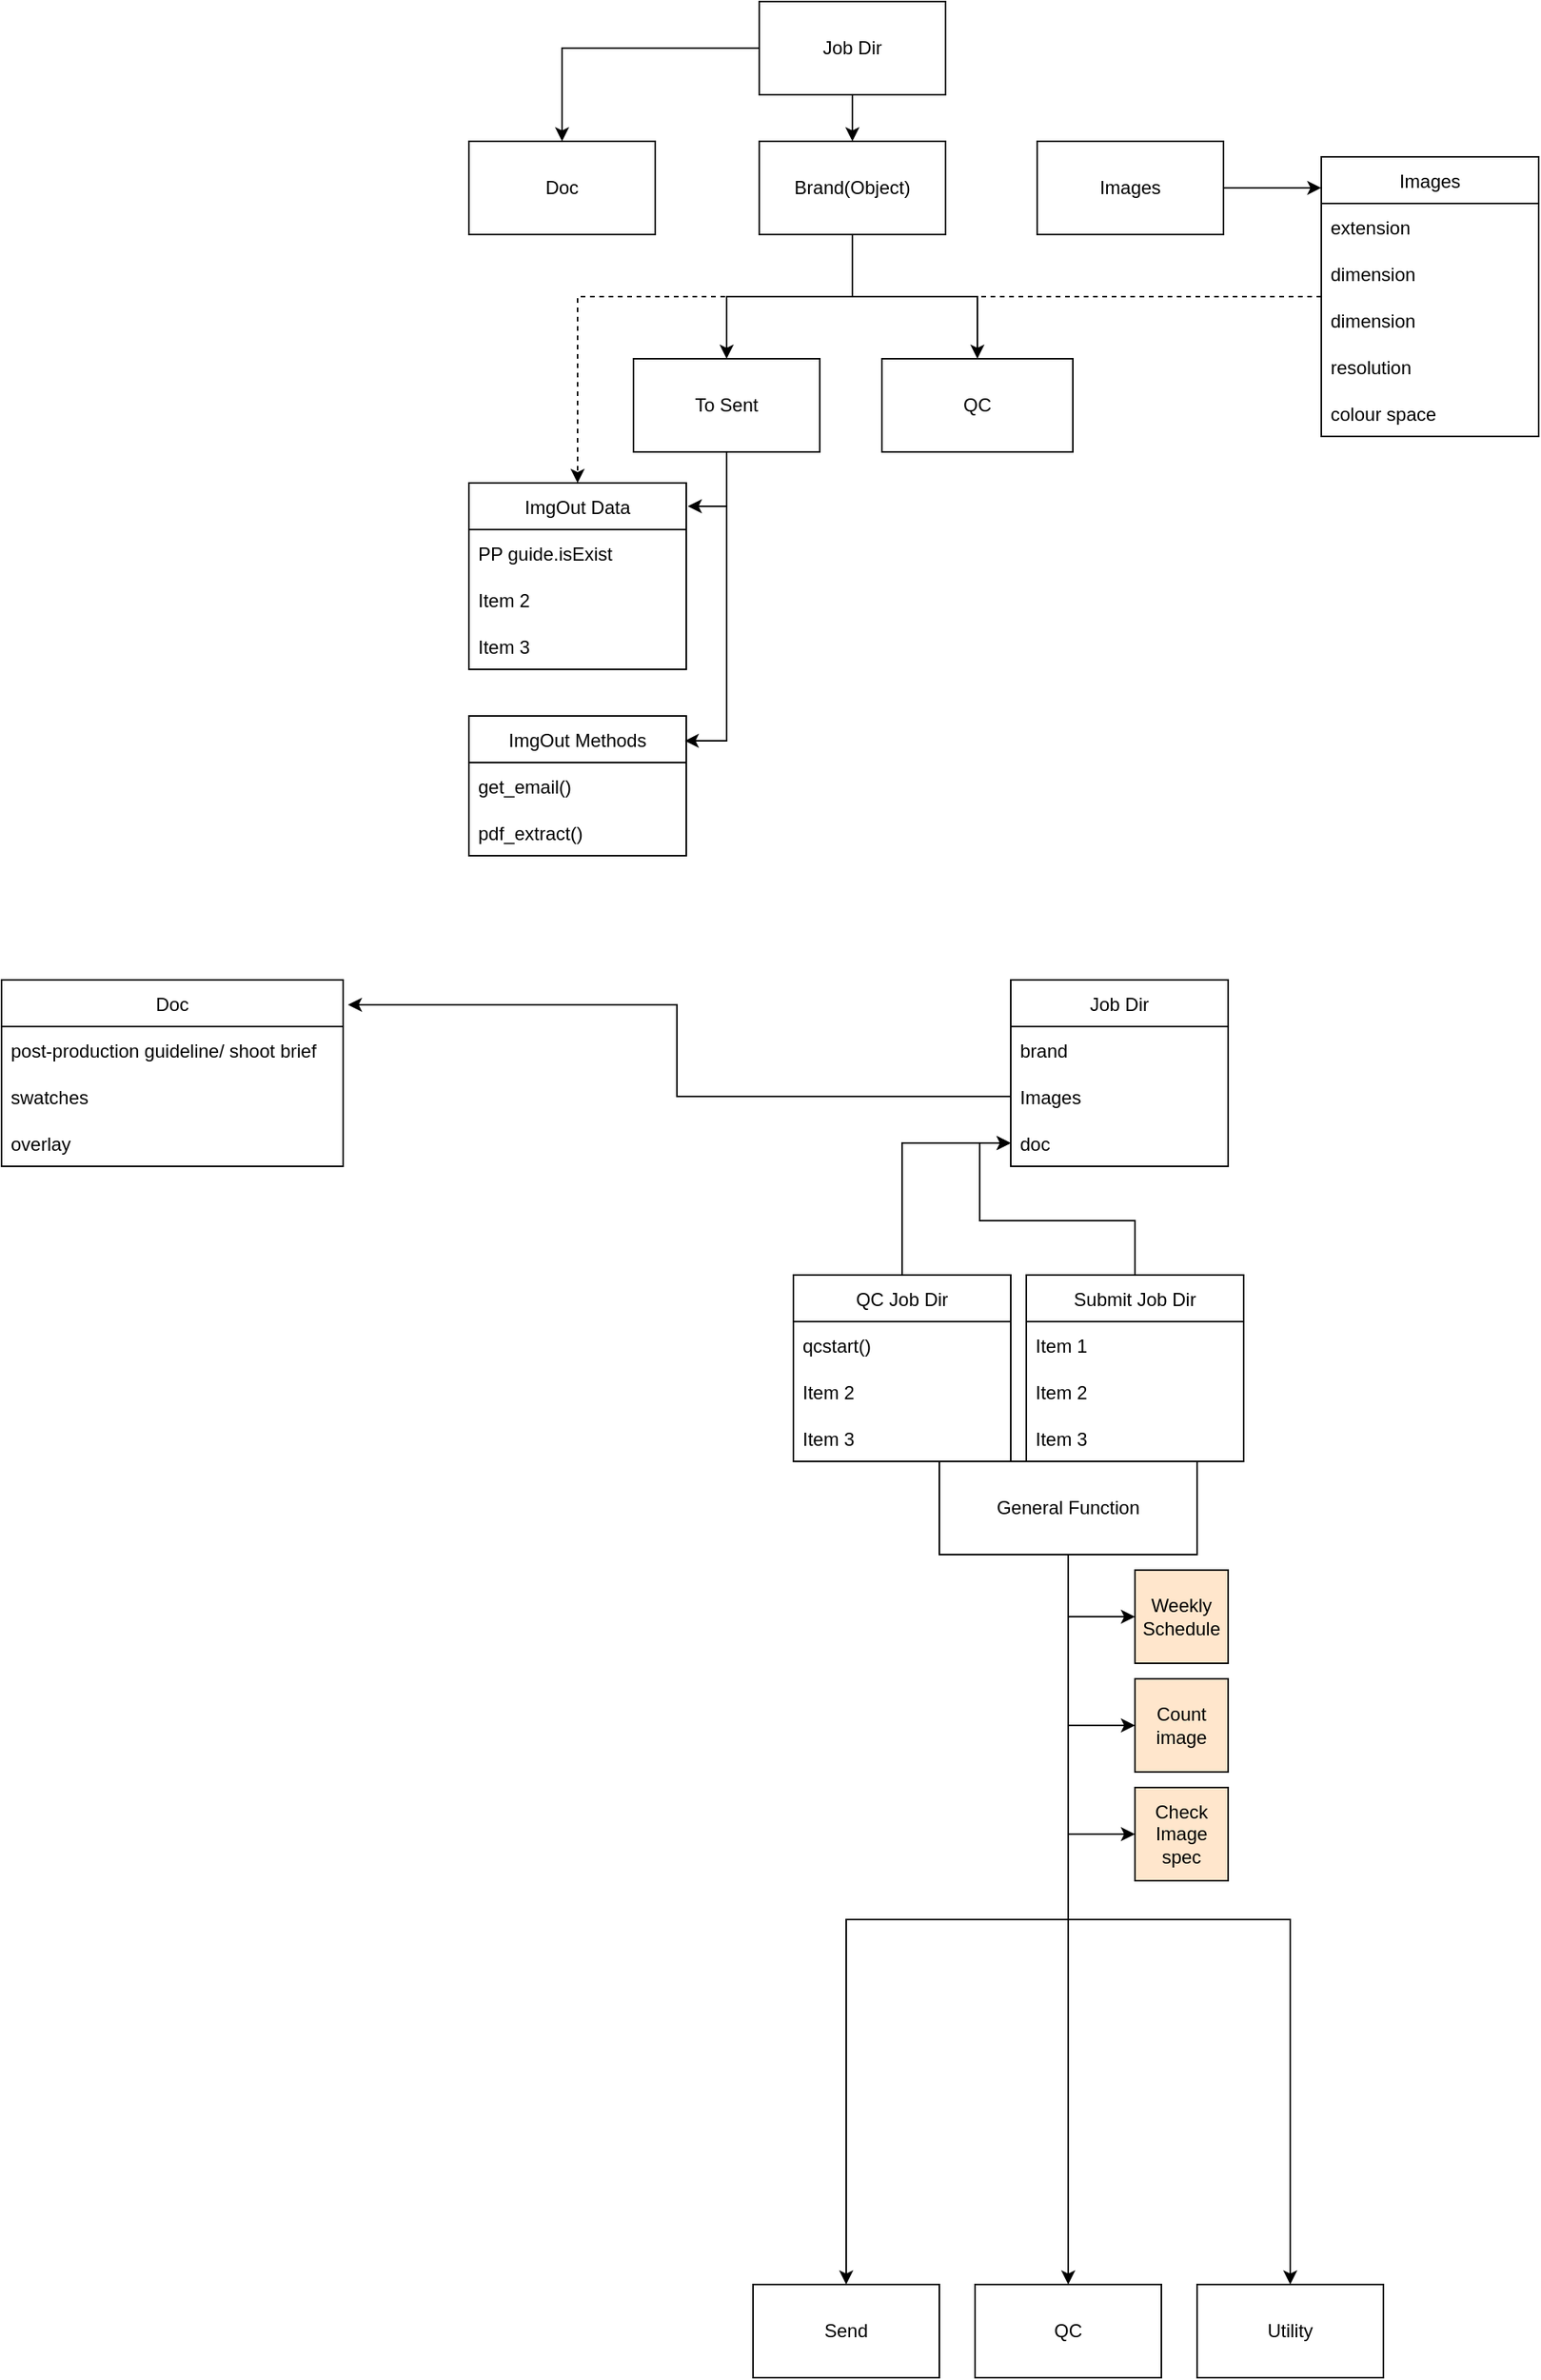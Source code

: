 <mxfile version="20.1.1" type="github">
  <diagram id="C5RBs43oDa-KdzZeNtuy" name="Page-1">
    <mxGraphModel dx="2253" dy="1881" grid="1" gridSize="10" guides="1" tooltips="1" connect="1" arrows="1" fold="1" page="1" pageScale="1" pageWidth="827" pageHeight="1169" math="0" shadow="0">
      <root>
        <mxCell id="WIyWlLk6GJQsqaUBKTNV-0" />
        <mxCell id="WIyWlLk6GJQsqaUBKTNV-1" parent="WIyWlLk6GJQsqaUBKTNV-0" />
        <mxCell id="lcXrM0N4Hb1fk3FUeHap-44" style="edgeStyle=orthogonalEdgeStyle;rounded=0;orthogonalLoop=1;jettySize=auto;html=1;exitX=0.5;exitY=1;exitDx=0;exitDy=0;entryX=0;entryY=0.5;entryDx=0;entryDy=0;" parent="WIyWlLk6GJQsqaUBKTNV-1" source="lcXrM0N4Hb1fk3FUeHap-1" target="lcXrM0N4Hb1fk3FUeHap-39" edge="1">
          <mxGeometry relative="1" as="geometry" />
        </mxCell>
        <mxCell id="lcXrM0N4Hb1fk3FUeHap-52" style="edgeStyle=orthogonalEdgeStyle;rounded=0;orthogonalLoop=1;jettySize=auto;html=1;entryX=0.5;entryY=0;entryDx=0;entryDy=0;" parent="WIyWlLk6GJQsqaUBKTNV-1" source="lcXrM0N4Hb1fk3FUeHap-1" target="lcXrM0N4Hb1fk3FUeHap-37" edge="1">
          <mxGeometry relative="1" as="geometry" />
        </mxCell>
        <mxCell id="lcXrM0N4Hb1fk3FUeHap-53" style="edgeStyle=orthogonalEdgeStyle;rounded=0;orthogonalLoop=1;jettySize=auto;html=1;entryX=0.5;entryY=0;entryDx=0;entryDy=0;exitX=0.5;exitY=1;exitDx=0;exitDy=0;" parent="WIyWlLk6GJQsqaUBKTNV-1" source="lcXrM0N4Hb1fk3FUeHap-1" target="lcXrM0N4Hb1fk3FUeHap-34" edge="1">
          <mxGeometry relative="1" as="geometry">
            <mxPoint x="320" y="360" as="targetPoint" />
          </mxGeometry>
        </mxCell>
        <mxCell id="lcXrM0N4Hb1fk3FUeHap-55" style="edgeStyle=orthogonalEdgeStyle;rounded=0;orthogonalLoop=1;jettySize=auto;html=1;entryX=0.5;entryY=0;entryDx=0;entryDy=0;exitX=0.5;exitY=1;exitDx=0;exitDy=0;" parent="WIyWlLk6GJQsqaUBKTNV-1" source="lcXrM0N4Hb1fk3FUeHap-1" target="lcXrM0N4Hb1fk3FUeHap-38" edge="1">
          <mxGeometry relative="1" as="geometry" />
        </mxCell>
        <mxCell id="lcXrM0N4Hb1fk3FUeHap-56" style="edgeStyle=orthogonalEdgeStyle;rounded=0;orthogonalLoop=1;jettySize=auto;html=1;entryX=0.5;entryY=1;entryDx=0;entryDy=0;" parent="WIyWlLk6GJQsqaUBKTNV-1" source="lcXrM0N4Hb1fk3FUeHap-1" target="lcXrM0N4Hb1fk3FUeHap-41" edge="1">
          <mxGeometry relative="1" as="geometry" />
        </mxCell>
        <mxCell id="lcXrM0N4Hb1fk3FUeHap-59" style="edgeStyle=orthogonalEdgeStyle;rounded=0;orthogonalLoop=1;jettySize=auto;html=1;entryX=0.5;entryY=1;entryDx=0;entryDy=0;" parent="WIyWlLk6GJQsqaUBKTNV-1" source="lcXrM0N4Hb1fk3FUeHap-1" target="lcXrM0N4Hb1fk3FUeHap-58" edge="1">
          <mxGeometry relative="1" as="geometry" />
        </mxCell>
        <mxCell id="lcXrM0N4Hb1fk3FUeHap-1" value="General Function" style="rounded=0;whiteSpace=wrap;html=1;" parent="WIyWlLk6GJQsqaUBKTNV-1" vertex="1">
          <mxGeometry x="314" y="-160" width="166" height="60" as="geometry" />
        </mxCell>
        <mxCell id="lcXrM0N4Hb1fk3FUeHap-34" value="Send" style="whiteSpace=wrap;html=1;rounded=0;" parent="WIyWlLk6GJQsqaUBKTNV-1" vertex="1">
          <mxGeometry x="194" y="370" width="120" height="60" as="geometry" />
        </mxCell>
        <mxCell id="lcXrM0N4Hb1fk3FUeHap-37" value="QC" style="whiteSpace=wrap;html=1;rounded=0;" parent="WIyWlLk6GJQsqaUBKTNV-1" vertex="1">
          <mxGeometry x="337" y="370" width="120" height="60" as="geometry" />
        </mxCell>
        <mxCell id="lcXrM0N4Hb1fk3FUeHap-38" value="Utility" style="whiteSpace=wrap;html=1;rounded=0;" parent="WIyWlLk6GJQsqaUBKTNV-1" vertex="1">
          <mxGeometry x="480" y="370" width="120" height="60" as="geometry" />
        </mxCell>
        <mxCell id="lcXrM0N4Hb1fk3FUeHap-39" value="Weekly Schedule" style="whiteSpace=wrap;html=1;rounded=0;fillColor=#FFE6CC;" parent="WIyWlLk6GJQsqaUBKTNV-1" vertex="1">
          <mxGeometry x="440" y="-90" width="60" height="60" as="geometry" />
        </mxCell>
        <mxCell id="lcXrM0N4Hb1fk3FUeHap-40" style="edgeStyle=none;rounded=0;orthogonalLoop=1;jettySize=auto;html=1;exitX=1;exitY=0.75;exitDx=0;exitDy=0;" parent="WIyWlLk6GJQsqaUBKTNV-1" source="lcXrM0N4Hb1fk3FUeHap-39" target="lcXrM0N4Hb1fk3FUeHap-39" edge="1">
          <mxGeometry relative="1" as="geometry" />
        </mxCell>
        <mxCell id="lcXrM0N4Hb1fk3FUeHap-41" value="Count image" style="whiteSpace=wrap;html=1;rounded=0;fillColor=#FFE6CC;direction=south;" parent="WIyWlLk6GJQsqaUBKTNV-1" vertex="1">
          <mxGeometry x="440" y="-20" width="60" height="60" as="geometry" />
        </mxCell>
        <mxCell id="lcXrM0N4Hb1fk3FUeHap-58" value="Check&lt;br&gt;Image spec" style="whiteSpace=wrap;html=1;rounded=0;fillColor=#FFE6CC;direction=south;" parent="WIyWlLk6GJQsqaUBKTNV-1" vertex="1">
          <mxGeometry x="440" y="50" width="60" height="60" as="geometry" />
        </mxCell>
        <mxCell id="uOcTOVICnpgIK9QM16jQ-22" style="edgeStyle=orthogonalEdgeStyle;rounded=0;orthogonalLoop=1;jettySize=auto;html=1;entryX=0.5;entryY=0;entryDx=0;entryDy=0;dashed=1;" edge="1" parent="WIyWlLk6GJQsqaUBKTNV-1" source="jGZXXcA7KvOJNHB1vB-I-1" target="uOcTOVICnpgIK9QM16jQ-16">
          <mxGeometry relative="1" as="geometry" />
        </mxCell>
        <mxCell id="jGZXXcA7KvOJNHB1vB-I-1" value="Images" style="swimlane;fontStyle=0;childLayout=stackLayout;horizontal=1;startSize=30;horizontalStack=0;resizeParent=1;resizeParentMax=0;resizeLast=0;collapsible=1;marginBottom=0;" parent="WIyWlLk6GJQsqaUBKTNV-1" vertex="1">
          <mxGeometry x="560" y="-1000" width="140" height="180" as="geometry" />
        </mxCell>
        <mxCell id="jGZXXcA7KvOJNHB1vB-I-2" value="extension" style="text;strokeColor=none;fillColor=none;align=left;verticalAlign=middle;spacingLeft=4;spacingRight=4;overflow=hidden;points=[[0,0.5],[1,0.5]];portConstraint=eastwest;rotatable=0;" parent="jGZXXcA7KvOJNHB1vB-I-1" vertex="1">
          <mxGeometry y="30" width="140" height="30" as="geometry" />
        </mxCell>
        <mxCell id="jGZXXcA7KvOJNHB1vB-I-13" value="dimension" style="text;strokeColor=none;fillColor=none;align=left;verticalAlign=middle;spacingLeft=4;spacingRight=4;overflow=hidden;points=[[0,0.5],[1,0.5]];portConstraint=eastwest;rotatable=0;" parent="jGZXXcA7KvOJNHB1vB-I-1" vertex="1">
          <mxGeometry y="60" width="140" height="30" as="geometry" />
        </mxCell>
        <mxCell id="jGZXXcA7KvOJNHB1vB-I-3" value="dimension" style="text;strokeColor=none;fillColor=none;align=left;verticalAlign=middle;spacingLeft=4;spacingRight=4;overflow=hidden;points=[[0,0.5],[1,0.5]];portConstraint=eastwest;rotatable=0;" parent="jGZXXcA7KvOJNHB1vB-I-1" vertex="1">
          <mxGeometry y="90" width="140" height="30" as="geometry" />
        </mxCell>
        <mxCell id="jGZXXcA7KvOJNHB1vB-I-4" value="resolution" style="text;strokeColor=none;fillColor=none;align=left;verticalAlign=middle;spacingLeft=4;spacingRight=4;overflow=hidden;points=[[0,0.5],[1,0.5]];portConstraint=eastwest;rotatable=0;" parent="jGZXXcA7KvOJNHB1vB-I-1" vertex="1">
          <mxGeometry y="120" width="140" height="30" as="geometry" />
        </mxCell>
        <mxCell id="jGZXXcA7KvOJNHB1vB-I-5" value="colour space" style="text;strokeColor=none;fillColor=none;align=left;verticalAlign=middle;spacingLeft=4;spacingRight=4;overflow=hidden;points=[[0,0.5],[1,0.5]];portConstraint=eastwest;rotatable=0;" parent="jGZXXcA7KvOJNHB1vB-I-1" vertex="1">
          <mxGeometry y="150" width="140" height="30" as="geometry" />
        </mxCell>
        <mxCell id="jGZXXcA7KvOJNHB1vB-I-7" value="Job Dir" style="swimlane;fontStyle=0;childLayout=stackLayout;horizontal=1;startSize=30;horizontalStack=0;resizeParent=1;resizeParentMax=0;resizeLast=0;collapsible=1;marginBottom=0;" parent="WIyWlLk6GJQsqaUBKTNV-1" vertex="1">
          <mxGeometry x="360" y="-470" width="140" height="120" as="geometry" />
        </mxCell>
        <mxCell id="jGZXXcA7KvOJNHB1vB-I-8" value="brand" style="text;strokeColor=none;fillColor=none;align=left;verticalAlign=middle;spacingLeft=4;spacingRight=4;overflow=hidden;points=[[0,0.5],[1,0.5]];portConstraint=eastwest;rotatable=0;" parent="jGZXXcA7KvOJNHB1vB-I-7" vertex="1">
          <mxGeometry y="30" width="140" height="30" as="geometry" />
        </mxCell>
        <mxCell id="jGZXXcA7KvOJNHB1vB-I-9" value="Images" style="text;strokeColor=none;fillColor=none;align=left;verticalAlign=middle;spacingLeft=4;spacingRight=4;overflow=hidden;points=[[0,0.5],[1,0.5]];portConstraint=eastwest;rotatable=0;" parent="jGZXXcA7KvOJNHB1vB-I-7" vertex="1">
          <mxGeometry y="60" width="140" height="30" as="geometry" />
        </mxCell>
        <mxCell id="jGZXXcA7KvOJNHB1vB-I-10" value="doc" style="text;strokeColor=none;fillColor=none;align=left;verticalAlign=middle;spacingLeft=4;spacingRight=4;overflow=hidden;points=[[0,0.5],[1,0.5]];portConstraint=eastwest;rotatable=0;" parent="jGZXXcA7KvOJNHB1vB-I-7" vertex="1">
          <mxGeometry y="90" width="140" height="30" as="geometry" />
        </mxCell>
        <mxCell id="jGZXXcA7KvOJNHB1vB-I-16" value="ImgOut Methods" style="swimlane;fontStyle=0;childLayout=stackLayout;horizontal=1;startSize=30;horizontalStack=0;resizeParent=1;resizeParentMax=0;resizeLast=0;collapsible=1;marginBottom=0;" parent="WIyWlLk6GJQsqaUBKTNV-1" vertex="1">
          <mxGeometry x="11" y="-640" width="140" height="90" as="geometry" />
        </mxCell>
        <mxCell id="jGZXXcA7KvOJNHB1vB-I-17" value="get_email()" style="text;strokeColor=none;fillColor=none;align=left;verticalAlign=middle;spacingLeft=4;spacingRight=4;overflow=hidden;points=[[0,0.5],[1,0.5]];portConstraint=eastwest;rotatable=0;" parent="jGZXXcA7KvOJNHB1vB-I-16" vertex="1">
          <mxGeometry y="30" width="140" height="30" as="geometry" />
        </mxCell>
        <mxCell id="jGZXXcA7KvOJNHB1vB-I-19" value="pdf_extract()" style="text;strokeColor=none;fillColor=none;align=left;verticalAlign=middle;spacingLeft=4;spacingRight=4;overflow=hidden;points=[[0,0.5],[1,0.5]];portConstraint=eastwest;rotatable=0;" parent="jGZXXcA7KvOJNHB1vB-I-16" vertex="1">
          <mxGeometry y="60" width="140" height="30" as="geometry" />
        </mxCell>
        <mxCell id="jGZXXcA7KvOJNHB1vB-I-33" style="edgeStyle=orthogonalEdgeStyle;rounded=0;orthogonalLoop=1;jettySize=auto;html=1;" parent="WIyWlLk6GJQsqaUBKTNV-1" source="jGZXXcA7KvOJNHB1vB-I-20" target="jGZXXcA7KvOJNHB1vB-I-10" edge="1">
          <mxGeometry relative="1" as="geometry" />
        </mxCell>
        <mxCell id="jGZXXcA7KvOJNHB1vB-I-20" value="QC Job Dir" style="swimlane;fontStyle=0;childLayout=stackLayout;horizontal=1;startSize=30;horizontalStack=0;resizeParent=1;resizeParentMax=0;resizeLast=0;collapsible=1;marginBottom=0;" parent="WIyWlLk6GJQsqaUBKTNV-1" vertex="1">
          <mxGeometry x="220" y="-280" width="140" height="120" as="geometry" />
        </mxCell>
        <mxCell id="jGZXXcA7KvOJNHB1vB-I-21" value="qcstart()" style="text;strokeColor=none;fillColor=none;align=left;verticalAlign=middle;spacingLeft=4;spacingRight=4;overflow=hidden;points=[[0,0.5],[1,0.5]];portConstraint=eastwest;rotatable=0;" parent="jGZXXcA7KvOJNHB1vB-I-20" vertex="1">
          <mxGeometry y="30" width="140" height="30" as="geometry" />
        </mxCell>
        <mxCell id="jGZXXcA7KvOJNHB1vB-I-22" value="Item 2" style="text;strokeColor=none;fillColor=none;align=left;verticalAlign=middle;spacingLeft=4;spacingRight=4;overflow=hidden;points=[[0,0.5],[1,0.5]];portConstraint=eastwest;rotatable=0;" parent="jGZXXcA7KvOJNHB1vB-I-20" vertex="1">
          <mxGeometry y="60" width="140" height="30" as="geometry" />
        </mxCell>
        <mxCell id="jGZXXcA7KvOJNHB1vB-I-23" value="Item 3" style="text;strokeColor=none;fillColor=none;align=left;verticalAlign=middle;spacingLeft=4;spacingRight=4;overflow=hidden;points=[[0,0.5],[1,0.5]];portConstraint=eastwest;rotatable=0;" parent="jGZXXcA7KvOJNHB1vB-I-20" vertex="1">
          <mxGeometry y="90" width="140" height="30" as="geometry" />
        </mxCell>
        <mxCell id="jGZXXcA7KvOJNHB1vB-I-34" style="edgeStyle=orthogonalEdgeStyle;rounded=0;orthogonalLoop=1;jettySize=auto;html=1;exitX=0.5;exitY=0;exitDx=0;exitDy=0;entryX=0;entryY=0.5;entryDx=0;entryDy=0;" parent="WIyWlLk6GJQsqaUBKTNV-1" source="jGZXXcA7KvOJNHB1vB-I-28" target="jGZXXcA7KvOJNHB1vB-I-10" edge="1">
          <mxGeometry relative="1" as="geometry" />
        </mxCell>
        <mxCell id="jGZXXcA7KvOJNHB1vB-I-28" value="Submit Job Dir" style="swimlane;fontStyle=0;childLayout=stackLayout;horizontal=1;startSize=30;horizontalStack=0;resizeParent=1;resizeParentMax=0;resizeLast=0;collapsible=1;marginBottom=0;" parent="WIyWlLk6GJQsqaUBKTNV-1" vertex="1">
          <mxGeometry x="370" y="-280" width="140" height="120" as="geometry" />
        </mxCell>
        <mxCell id="jGZXXcA7KvOJNHB1vB-I-29" value="Item 1" style="text;strokeColor=none;fillColor=none;align=left;verticalAlign=middle;spacingLeft=4;spacingRight=4;overflow=hidden;points=[[0,0.5],[1,0.5]];portConstraint=eastwest;rotatable=0;" parent="jGZXXcA7KvOJNHB1vB-I-28" vertex="1">
          <mxGeometry y="30" width="140" height="30" as="geometry" />
        </mxCell>
        <mxCell id="jGZXXcA7KvOJNHB1vB-I-30" value="Item 2" style="text;strokeColor=none;fillColor=none;align=left;verticalAlign=middle;spacingLeft=4;spacingRight=4;overflow=hidden;points=[[0,0.5],[1,0.5]];portConstraint=eastwest;rotatable=0;" parent="jGZXXcA7KvOJNHB1vB-I-28" vertex="1">
          <mxGeometry y="60" width="140" height="30" as="geometry" />
        </mxCell>
        <mxCell id="jGZXXcA7KvOJNHB1vB-I-31" value="Item 3" style="text;strokeColor=none;fillColor=none;align=left;verticalAlign=middle;spacingLeft=4;spacingRight=4;overflow=hidden;points=[[0,0.5],[1,0.5]];portConstraint=eastwest;rotatable=0;" parent="jGZXXcA7KvOJNHB1vB-I-28" vertex="1">
          <mxGeometry y="90" width="140" height="30" as="geometry" />
        </mxCell>
        <mxCell id="sbuA94Gi4j8GhDlN6hw3-2" value="Doc" style="swimlane;fontStyle=0;childLayout=stackLayout;horizontal=1;startSize=30;horizontalStack=0;resizeParent=1;resizeParentMax=0;resizeLast=0;collapsible=1;marginBottom=0;" parent="WIyWlLk6GJQsqaUBKTNV-1" vertex="1">
          <mxGeometry x="-290" y="-470" width="220" height="120" as="geometry" />
        </mxCell>
        <mxCell id="sbuA94Gi4j8GhDlN6hw3-3" value="post-production guideline/ shoot brief" style="text;strokeColor=none;fillColor=none;align=left;verticalAlign=middle;spacingLeft=4;spacingRight=4;overflow=hidden;points=[[0,0.5],[1,0.5]];portConstraint=eastwest;rotatable=0;" parent="sbuA94Gi4j8GhDlN6hw3-2" vertex="1">
          <mxGeometry y="30" width="220" height="30" as="geometry" />
        </mxCell>
        <mxCell id="sbuA94Gi4j8GhDlN6hw3-4" value="swatches" style="text;strokeColor=none;fillColor=none;align=left;verticalAlign=middle;spacingLeft=4;spacingRight=4;overflow=hidden;points=[[0,0.5],[1,0.5]];portConstraint=eastwest;rotatable=0;" parent="sbuA94Gi4j8GhDlN6hw3-2" vertex="1">
          <mxGeometry y="60" width="220" height="30" as="geometry" />
        </mxCell>
        <mxCell id="sbuA94Gi4j8GhDlN6hw3-5" value="overlay" style="text;strokeColor=none;fillColor=none;align=left;verticalAlign=middle;spacingLeft=4;spacingRight=4;overflow=hidden;points=[[0,0.5],[1,0.5]];portConstraint=eastwest;rotatable=0;" parent="sbuA94Gi4j8GhDlN6hw3-2" vertex="1">
          <mxGeometry y="90" width="220" height="30" as="geometry" />
        </mxCell>
        <mxCell id="uOcTOVICnpgIK9QM16jQ-0" style="edgeStyle=orthogonalEdgeStyle;rounded=0;orthogonalLoop=1;jettySize=auto;html=1;entryX=1.014;entryY=0.133;entryDx=0;entryDy=0;entryPerimeter=0;" edge="1" parent="WIyWlLk6GJQsqaUBKTNV-1" source="jGZXXcA7KvOJNHB1vB-I-9" target="sbuA94Gi4j8GhDlN6hw3-2">
          <mxGeometry relative="1" as="geometry" />
        </mxCell>
        <mxCell id="uOcTOVICnpgIK9QM16jQ-5" value="" style="edgeStyle=orthogonalEdgeStyle;rounded=0;orthogonalLoop=1;jettySize=auto;html=1;" edge="1" parent="WIyWlLk6GJQsqaUBKTNV-1" source="uOcTOVICnpgIK9QM16jQ-1" target="uOcTOVICnpgIK9QM16jQ-4">
          <mxGeometry relative="1" as="geometry" />
        </mxCell>
        <mxCell id="uOcTOVICnpgIK9QM16jQ-9" value="" style="edgeStyle=orthogonalEdgeStyle;rounded=0;orthogonalLoop=1;jettySize=auto;html=1;" edge="1" parent="WIyWlLk6GJQsqaUBKTNV-1" source="uOcTOVICnpgIK9QM16jQ-1" target="uOcTOVICnpgIK9QM16jQ-8">
          <mxGeometry relative="1" as="geometry" />
        </mxCell>
        <mxCell id="uOcTOVICnpgIK9QM16jQ-1" value="Job Dir" style="rounded=0;whiteSpace=wrap;html=1;" vertex="1" parent="WIyWlLk6GJQsqaUBKTNV-1">
          <mxGeometry x="198" y="-1100" width="120" height="60" as="geometry" />
        </mxCell>
        <mxCell id="uOcTOVICnpgIK9QM16jQ-11" value="" style="edgeStyle=orthogonalEdgeStyle;rounded=0;orthogonalLoop=1;jettySize=auto;html=1;" edge="1" parent="WIyWlLk6GJQsqaUBKTNV-1" source="uOcTOVICnpgIK9QM16jQ-4" target="uOcTOVICnpgIK9QM16jQ-10">
          <mxGeometry relative="1" as="geometry" />
        </mxCell>
        <mxCell id="uOcTOVICnpgIK9QM16jQ-13" value="" style="edgeStyle=orthogonalEdgeStyle;rounded=0;orthogonalLoop=1;jettySize=auto;html=1;" edge="1" parent="WIyWlLk6GJQsqaUBKTNV-1" source="uOcTOVICnpgIK9QM16jQ-4" target="uOcTOVICnpgIK9QM16jQ-12">
          <mxGeometry relative="1" as="geometry" />
        </mxCell>
        <mxCell id="uOcTOVICnpgIK9QM16jQ-4" value="Brand(Object)" style="whiteSpace=wrap;html=1;rounded=0;" vertex="1" parent="WIyWlLk6GJQsqaUBKTNV-1">
          <mxGeometry x="198" y="-1010" width="120" height="60" as="geometry" />
        </mxCell>
        <mxCell id="uOcTOVICnpgIK9QM16jQ-23" style="edgeStyle=orthogonalEdgeStyle;rounded=0;orthogonalLoop=1;jettySize=auto;html=1;entryX=0;entryY=0.111;entryDx=0;entryDy=0;entryPerimeter=0;" edge="1" parent="WIyWlLk6GJQsqaUBKTNV-1" source="uOcTOVICnpgIK9QM16jQ-6" target="jGZXXcA7KvOJNHB1vB-I-1">
          <mxGeometry relative="1" as="geometry" />
        </mxCell>
        <mxCell id="uOcTOVICnpgIK9QM16jQ-6" value="Images" style="whiteSpace=wrap;html=1;rounded=0;" vertex="1" parent="WIyWlLk6GJQsqaUBKTNV-1">
          <mxGeometry x="377" y="-1010" width="120" height="60" as="geometry" />
        </mxCell>
        <mxCell id="uOcTOVICnpgIK9QM16jQ-8" value="Doc" style="whiteSpace=wrap;html=1;rounded=0;" vertex="1" parent="WIyWlLk6GJQsqaUBKTNV-1">
          <mxGeometry x="11" y="-1010" width="120" height="60" as="geometry" />
        </mxCell>
        <mxCell id="uOcTOVICnpgIK9QM16jQ-15" style="edgeStyle=orthogonalEdgeStyle;rounded=0;orthogonalLoop=1;jettySize=auto;html=1;entryX=0.993;entryY=0.178;entryDx=0;entryDy=0;entryPerimeter=0;" edge="1" parent="WIyWlLk6GJQsqaUBKTNV-1" source="uOcTOVICnpgIK9QM16jQ-10" target="jGZXXcA7KvOJNHB1vB-I-16">
          <mxGeometry relative="1" as="geometry" />
        </mxCell>
        <mxCell id="uOcTOVICnpgIK9QM16jQ-20" style="edgeStyle=orthogonalEdgeStyle;rounded=0;orthogonalLoop=1;jettySize=auto;html=1;entryX=1.007;entryY=0.125;entryDx=0;entryDy=0;entryPerimeter=0;" edge="1" parent="WIyWlLk6GJQsqaUBKTNV-1" source="uOcTOVICnpgIK9QM16jQ-10" target="uOcTOVICnpgIK9QM16jQ-16">
          <mxGeometry relative="1" as="geometry" />
        </mxCell>
        <mxCell id="uOcTOVICnpgIK9QM16jQ-10" value="To Sent" style="whiteSpace=wrap;html=1;rounded=0;" vertex="1" parent="WIyWlLk6GJQsqaUBKTNV-1">
          <mxGeometry x="117" y="-870" width="120" height="60" as="geometry" />
        </mxCell>
        <mxCell id="uOcTOVICnpgIK9QM16jQ-12" value="QC" style="whiteSpace=wrap;html=1;rounded=0;" vertex="1" parent="WIyWlLk6GJQsqaUBKTNV-1">
          <mxGeometry x="277" y="-870" width="123" height="60" as="geometry" />
        </mxCell>
        <mxCell id="uOcTOVICnpgIK9QM16jQ-16" value="ImgOut Data" style="swimlane;fontStyle=0;childLayout=stackLayout;horizontal=1;startSize=30;horizontalStack=0;resizeParent=1;resizeParentMax=0;resizeLast=0;collapsible=1;marginBottom=0;" vertex="1" parent="WIyWlLk6GJQsqaUBKTNV-1">
          <mxGeometry x="11" y="-790" width="140" height="120" as="geometry" />
        </mxCell>
        <mxCell id="uOcTOVICnpgIK9QM16jQ-17" value="PP guide.isExist" style="text;strokeColor=none;fillColor=none;align=left;verticalAlign=middle;spacingLeft=4;spacingRight=4;overflow=hidden;points=[[0,0.5],[1,0.5]];portConstraint=eastwest;rotatable=0;" vertex="1" parent="uOcTOVICnpgIK9QM16jQ-16">
          <mxGeometry y="30" width="140" height="30" as="geometry" />
        </mxCell>
        <mxCell id="uOcTOVICnpgIK9QM16jQ-18" value="Item 2" style="text;strokeColor=none;fillColor=none;align=left;verticalAlign=middle;spacingLeft=4;spacingRight=4;overflow=hidden;points=[[0,0.5],[1,0.5]];portConstraint=eastwest;rotatable=0;" vertex="1" parent="uOcTOVICnpgIK9QM16jQ-16">
          <mxGeometry y="60" width="140" height="30" as="geometry" />
        </mxCell>
        <mxCell id="uOcTOVICnpgIK9QM16jQ-19" value="Item 3" style="text;strokeColor=none;fillColor=none;align=left;verticalAlign=middle;spacingLeft=4;spacingRight=4;overflow=hidden;points=[[0,0.5],[1,0.5]];portConstraint=eastwest;rotatable=0;" vertex="1" parent="uOcTOVICnpgIK9QM16jQ-16">
          <mxGeometry y="90" width="140" height="30" as="geometry" />
        </mxCell>
      </root>
    </mxGraphModel>
  </diagram>
</mxfile>
